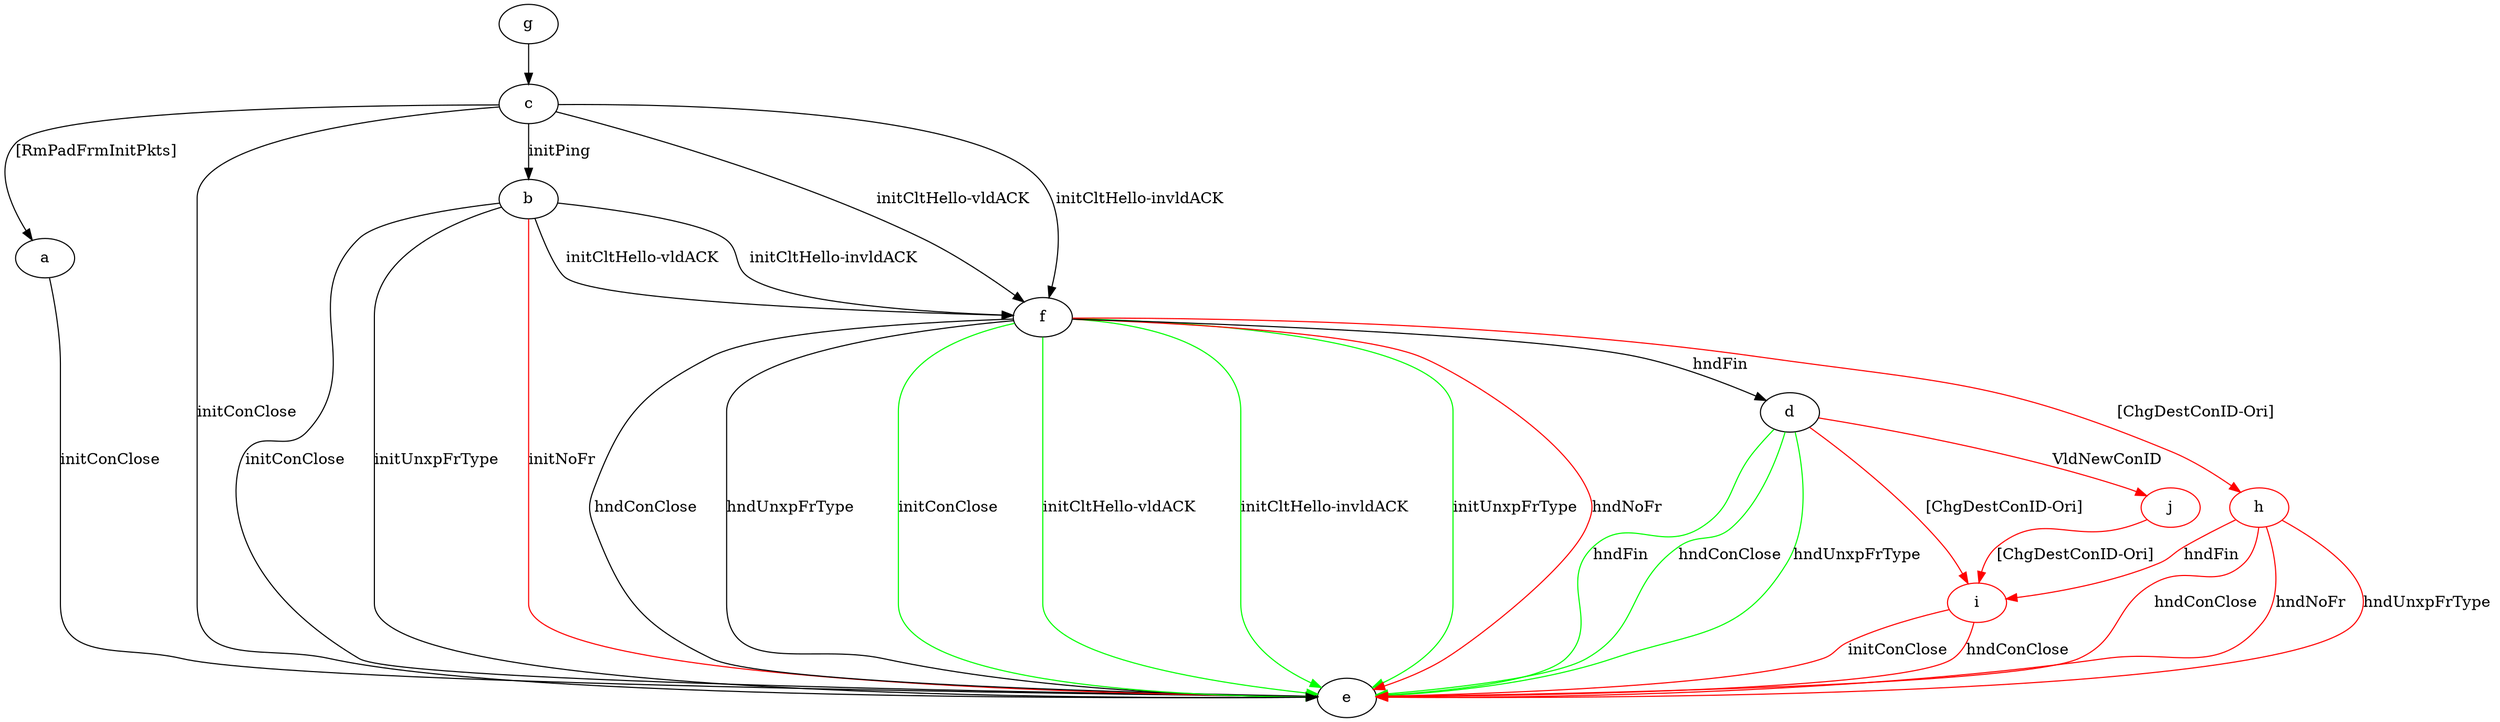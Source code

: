 digraph "" {
	a -> e	[key=0,
		label="initConClose "];
	b -> e	[key=0,
		label="initConClose "];
	b -> e	[key=1,
		label="initUnxpFrType "];
	b -> e	[key=2,
		color=red,
		label="initNoFr "];
	b -> f	[key=0,
		label="initCltHello-vldACK "];
	b -> f	[key=1,
		label="initCltHello-invldACK "];
	c -> a	[key=0,
		label="[RmPadFrmInitPkts] "];
	c -> b	[key=0,
		label="initPing "];
	c -> e	[key=0,
		label="initConClose "];
	c -> f	[key=0,
		label="initCltHello-vldACK "];
	c -> f	[key=1,
		label="initCltHello-invldACK "];
	d -> e	[key=0,
		color=green,
		label="hndFin "];
	d -> e	[key=1,
		color=green,
		label="hndConClose "];
	d -> e	[key=2,
		color=green,
		label="hndUnxpFrType "];
	i	[color=red];
	d -> i	[key=0,
		color=red,
		label="[ChgDestConID-Ori] "];
	j	[color=red];
	d -> j	[key=0,
		color=red,
		label="VldNewConID "];
	f -> d	[key=0,
		label="hndFin "];
	f -> e	[key=0,
		label="hndConClose "];
	f -> e	[key=1,
		label="hndUnxpFrType "];
	f -> e	[key=2,
		color=green,
		label="initConClose "];
	f -> e	[key=3,
		color=green,
		label="initCltHello-vldACK "];
	f -> e	[key=4,
		color=green,
		label="initCltHello-invldACK "];
	f -> e	[key=5,
		color=green,
		label="initUnxpFrType "];
	f -> e	[key=6,
		color=red,
		label="hndNoFr "];
	h	[color=red];
	f -> h	[key=0,
		color=red,
		label="[ChgDestConID-Ori] "];
	g -> c	[key=0];
	h -> e	[key=0,
		color=red,
		label="hndConClose "];
	h -> e	[key=1,
		color=red,
		label="hndNoFr "];
	h -> e	[key=2,
		color=red,
		label="hndUnxpFrType "];
	h -> i	[key=0,
		color=red,
		label="hndFin "];
	i -> e	[key=0,
		color=red,
		label="initConClose "];
	i -> e	[key=1,
		color=red,
		label="hndConClose "];
	j -> i	[key=0,
		color=red,
		label="[ChgDestConID-Ori] "];
}
